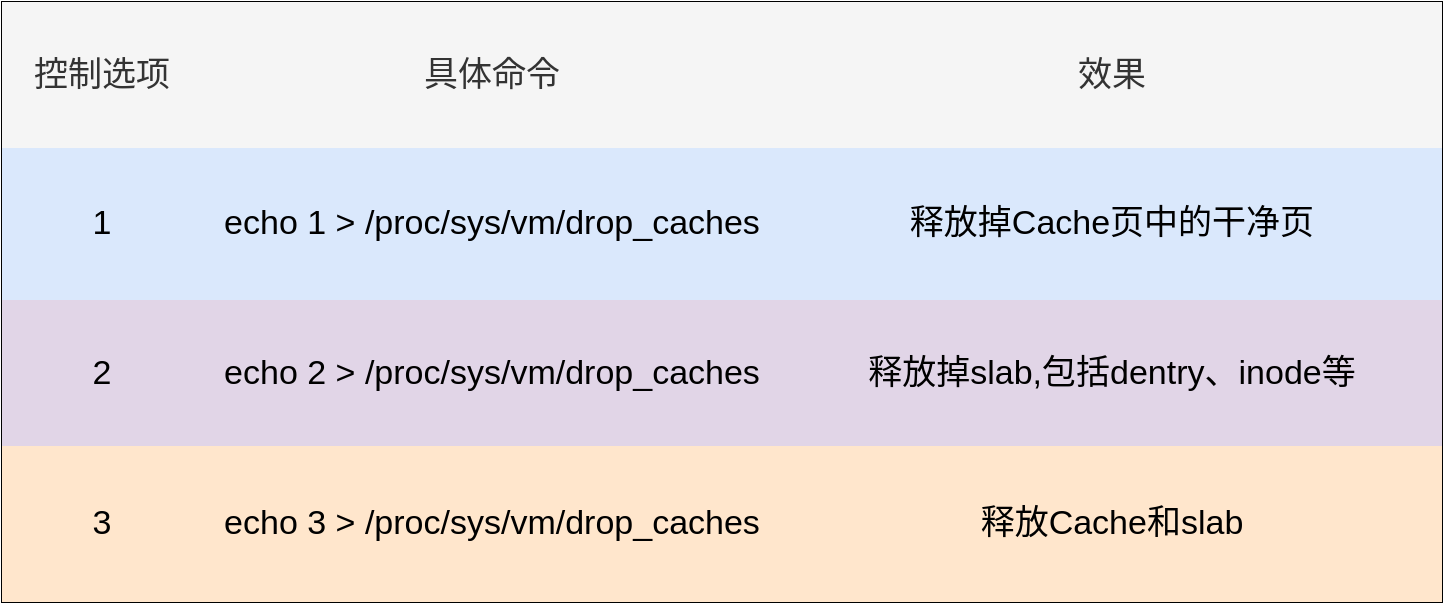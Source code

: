 <mxfile version="21.6.5" type="github">
  <diagram name="第 1 页" id="2ua1LjIcxe17sO0WMqhI">
    <mxGraphModel dx="880" dy="446" grid="1" gridSize="10" guides="1" tooltips="1" connect="1" arrows="1" fold="1" page="1" pageScale="1" pageWidth="827" pageHeight="1169" math="0" shadow="0">
      <root>
        <mxCell id="0" />
        <mxCell id="1" parent="0" />
        <mxCell id="RF_rzELjMY7xmStr51dX-1" value="" style="shape=table;startSize=0;container=1;collapsible=0;childLayout=tableLayout;fontSize=17;" vertex="1" parent="1">
          <mxGeometry x="80" y="90" width="720" height="300" as="geometry" />
        </mxCell>
        <mxCell id="RF_rzELjMY7xmStr51dX-2" value="" style="shape=tableRow;horizontal=0;startSize=0;swimlaneHead=0;swimlaneBody=0;strokeColor=inherit;top=0;left=0;bottom=0;right=0;collapsible=0;dropTarget=0;fillColor=none;points=[[0,0.5],[1,0.5]];portConstraint=eastwest;fontSize=17;" vertex="1" parent="RF_rzELjMY7xmStr51dX-1">
          <mxGeometry width="720" height="73" as="geometry" />
        </mxCell>
        <mxCell id="RF_rzELjMY7xmStr51dX-3" value="控制选项" style="shape=partialRectangle;html=1;whiteSpace=wrap;connectable=0;strokeColor=#666666;overflow=hidden;fillColor=#f5f5f5;top=0;left=0;bottom=0;right=0;pointerEvents=1;fontSize=17;fontColor=#333333;" vertex="1" parent="RF_rzELjMY7xmStr51dX-2">
          <mxGeometry width="100" height="73" as="geometry">
            <mxRectangle width="100" height="73" as="alternateBounds" />
          </mxGeometry>
        </mxCell>
        <mxCell id="RF_rzELjMY7xmStr51dX-4" value="具体命令" style="shape=partialRectangle;html=1;whiteSpace=wrap;connectable=0;strokeColor=#666666;overflow=hidden;fillColor=#f5f5f5;top=0;left=0;bottom=0;right=0;pointerEvents=1;fontSize=17;fontColor=#333333;" vertex="1" parent="RF_rzELjMY7xmStr51dX-2">
          <mxGeometry x="100" width="290" height="73" as="geometry">
            <mxRectangle width="290" height="73" as="alternateBounds" />
          </mxGeometry>
        </mxCell>
        <mxCell id="RF_rzELjMY7xmStr51dX-5" value="效果" style="shape=partialRectangle;html=1;whiteSpace=wrap;connectable=0;strokeColor=#666666;overflow=hidden;fillColor=#f5f5f5;top=0;left=0;bottom=0;right=0;pointerEvents=1;fontSize=17;fontColor=#333333;" vertex="1" parent="RF_rzELjMY7xmStr51dX-2">
          <mxGeometry x="390" width="330" height="73" as="geometry">
            <mxRectangle width="330" height="73" as="alternateBounds" />
          </mxGeometry>
        </mxCell>
        <mxCell id="RF_rzELjMY7xmStr51dX-6" value="" style="shape=tableRow;horizontal=0;startSize=0;swimlaneHead=0;swimlaneBody=0;strokeColor=inherit;top=0;left=0;bottom=0;right=0;collapsible=0;dropTarget=0;fillColor=none;points=[[0,0.5],[1,0.5]];portConstraint=eastwest;fontSize=17;" vertex="1" parent="RF_rzELjMY7xmStr51dX-1">
          <mxGeometry y="73" width="720" height="76" as="geometry" />
        </mxCell>
        <mxCell id="RF_rzELjMY7xmStr51dX-7" value="1" style="shape=partialRectangle;html=1;whiteSpace=wrap;connectable=0;strokeColor=#6c8ebf;overflow=hidden;fillColor=#dae8fc;top=0;left=0;bottom=0;right=0;pointerEvents=1;fontSize=17;" vertex="1" parent="RF_rzELjMY7xmStr51dX-6">
          <mxGeometry width="100" height="76" as="geometry">
            <mxRectangle width="100" height="76" as="alternateBounds" />
          </mxGeometry>
        </mxCell>
        <mxCell id="RF_rzELjMY7xmStr51dX-8" value="echo 1 &amp;gt; /proc/sys/vm/drop_caches" style="shape=partialRectangle;html=1;whiteSpace=wrap;connectable=0;strokeColor=#6c8ebf;overflow=hidden;fillColor=#dae8fc;top=0;left=0;bottom=0;right=0;pointerEvents=1;fontSize=17;" vertex="1" parent="RF_rzELjMY7xmStr51dX-6">
          <mxGeometry x="100" width="290" height="76" as="geometry">
            <mxRectangle width="290" height="76" as="alternateBounds" />
          </mxGeometry>
        </mxCell>
        <mxCell id="RF_rzELjMY7xmStr51dX-9" value="释放掉Cache页中的干净页" style="shape=partialRectangle;html=1;whiteSpace=wrap;connectable=0;strokeColor=#6c8ebf;overflow=hidden;fillColor=#dae8fc;top=0;left=0;bottom=0;right=0;pointerEvents=1;fontSize=17;" vertex="1" parent="RF_rzELjMY7xmStr51dX-6">
          <mxGeometry x="390" width="330" height="76" as="geometry">
            <mxRectangle width="330" height="76" as="alternateBounds" />
          </mxGeometry>
        </mxCell>
        <mxCell id="RF_rzELjMY7xmStr51dX-10" value="" style="shape=tableRow;horizontal=0;startSize=0;swimlaneHead=0;swimlaneBody=0;strokeColor=inherit;top=0;left=0;bottom=0;right=0;collapsible=0;dropTarget=0;fillColor=none;points=[[0,0.5],[1,0.5]];portConstraint=eastwest;fontSize=17;swimlaneFillColor=default;" vertex="1" parent="RF_rzELjMY7xmStr51dX-1">
          <mxGeometry y="149" width="720" height="73" as="geometry" />
        </mxCell>
        <mxCell id="RF_rzELjMY7xmStr51dX-11" value="2" style="shape=partialRectangle;html=1;whiteSpace=wrap;connectable=0;strokeColor=#9673a6;overflow=hidden;fillColor=#e1d5e7;top=0;left=0;bottom=0;right=0;pointerEvents=1;fontSize=17;" vertex="1" parent="RF_rzELjMY7xmStr51dX-10">
          <mxGeometry width="100" height="73" as="geometry">
            <mxRectangle width="100" height="73" as="alternateBounds" />
          </mxGeometry>
        </mxCell>
        <mxCell id="RF_rzELjMY7xmStr51dX-12" value="echo 2 &amp;gt; /proc/sys/vm/drop_caches" style="shape=partialRectangle;html=1;whiteSpace=wrap;connectable=0;strokeColor=#9673a6;overflow=hidden;fillColor=#e1d5e7;top=0;left=0;bottom=0;right=0;pointerEvents=1;fontSize=17;" vertex="1" parent="RF_rzELjMY7xmStr51dX-10">
          <mxGeometry x="100" width="290" height="73" as="geometry">
            <mxRectangle width="290" height="73" as="alternateBounds" />
          </mxGeometry>
        </mxCell>
        <mxCell id="RF_rzELjMY7xmStr51dX-13" value="释放掉slab,包括dentry、inode等" style="shape=partialRectangle;html=1;whiteSpace=wrap;connectable=0;strokeColor=#9673a6;overflow=hidden;fillColor=#e1d5e7;top=0;left=0;bottom=0;right=0;pointerEvents=1;fontSize=17;" vertex="1" parent="RF_rzELjMY7xmStr51dX-10">
          <mxGeometry x="390" width="330" height="73" as="geometry">
            <mxRectangle width="330" height="73" as="alternateBounds" />
          </mxGeometry>
        </mxCell>
        <mxCell id="RF_rzELjMY7xmStr51dX-26" style="shape=tableRow;horizontal=0;startSize=0;swimlaneHead=0;swimlaneBody=0;strokeColor=inherit;top=0;left=0;bottom=0;right=0;collapsible=0;dropTarget=0;fillColor=none;points=[[0,0.5],[1,0.5]];portConstraint=eastwest;fontSize=17;swimlaneFillColor=default;" vertex="1" parent="RF_rzELjMY7xmStr51dX-1">
          <mxGeometry y="222" width="720" height="78" as="geometry" />
        </mxCell>
        <mxCell id="RF_rzELjMY7xmStr51dX-27" value="3" style="shape=partialRectangle;html=1;whiteSpace=wrap;connectable=0;strokeColor=#d79b00;overflow=hidden;fillColor=#ffe6cc;top=0;left=0;bottom=0;right=0;pointerEvents=1;fontSize=17;" vertex="1" parent="RF_rzELjMY7xmStr51dX-26">
          <mxGeometry width="100" height="78" as="geometry">
            <mxRectangle width="100" height="78" as="alternateBounds" />
          </mxGeometry>
        </mxCell>
        <mxCell id="RF_rzELjMY7xmStr51dX-28" value="echo 3 &amp;gt; /proc/sys/vm/drop_caches" style="shape=partialRectangle;html=1;whiteSpace=wrap;connectable=0;strokeColor=#d79b00;overflow=hidden;fillColor=#ffe6cc;top=0;left=0;bottom=0;right=0;pointerEvents=1;fontSize=17;" vertex="1" parent="RF_rzELjMY7xmStr51dX-26">
          <mxGeometry x="100" width="290" height="78" as="geometry">
            <mxRectangle width="290" height="78" as="alternateBounds" />
          </mxGeometry>
        </mxCell>
        <mxCell id="RF_rzELjMY7xmStr51dX-29" value="释放Cache和slab" style="shape=partialRectangle;html=1;whiteSpace=wrap;connectable=0;strokeColor=#d79b00;overflow=hidden;fillColor=#ffe6cc;top=0;left=0;bottom=0;right=0;pointerEvents=1;fontSize=17;" vertex="1" parent="RF_rzELjMY7xmStr51dX-26">
          <mxGeometry x="390" width="330" height="78" as="geometry">
            <mxRectangle width="330" height="78" as="alternateBounds" />
          </mxGeometry>
        </mxCell>
      </root>
    </mxGraphModel>
  </diagram>
</mxfile>
